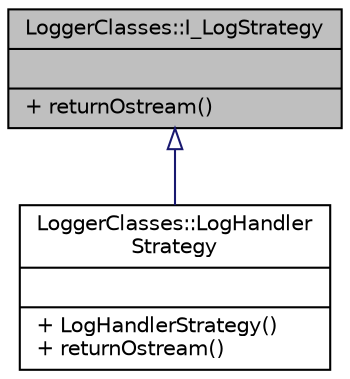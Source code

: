 digraph "LoggerClasses::I_LogStrategy"
{
 // INTERACTIVE_SVG=YES
 // LATEX_PDF_SIZE
  edge [fontname="Helvetica",fontsize="10",labelfontname="Helvetica",labelfontsize="10"];
  node [fontname="Helvetica",fontsize="10",shape=record];
  Node0 [label="{LoggerClasses::I_LogStrategy\n||+ returnOstream()\l}",height=0.2,width=0.4,color="black", fillcolor="grey75", style="filled", fontcolor="black",tooltip=" "];
  Node0 -> Node1 [dir="back",color="midnightblue",fontsize="10",style="solid",arrowtail="onormal",fontname="Helvetica"];
  Node1 [label="{LoggerClasses::LogHandler\lStrategy\n||+ LogHandlerStrategy()\l+ returnOstream()\l}",height=0.2,width=0.4,color="black", fillcolor="white", style="filled",URL="$de/d21/classLoggerClasses_1_1LogHandlerStrategy.html",tooltip=" "];
}
